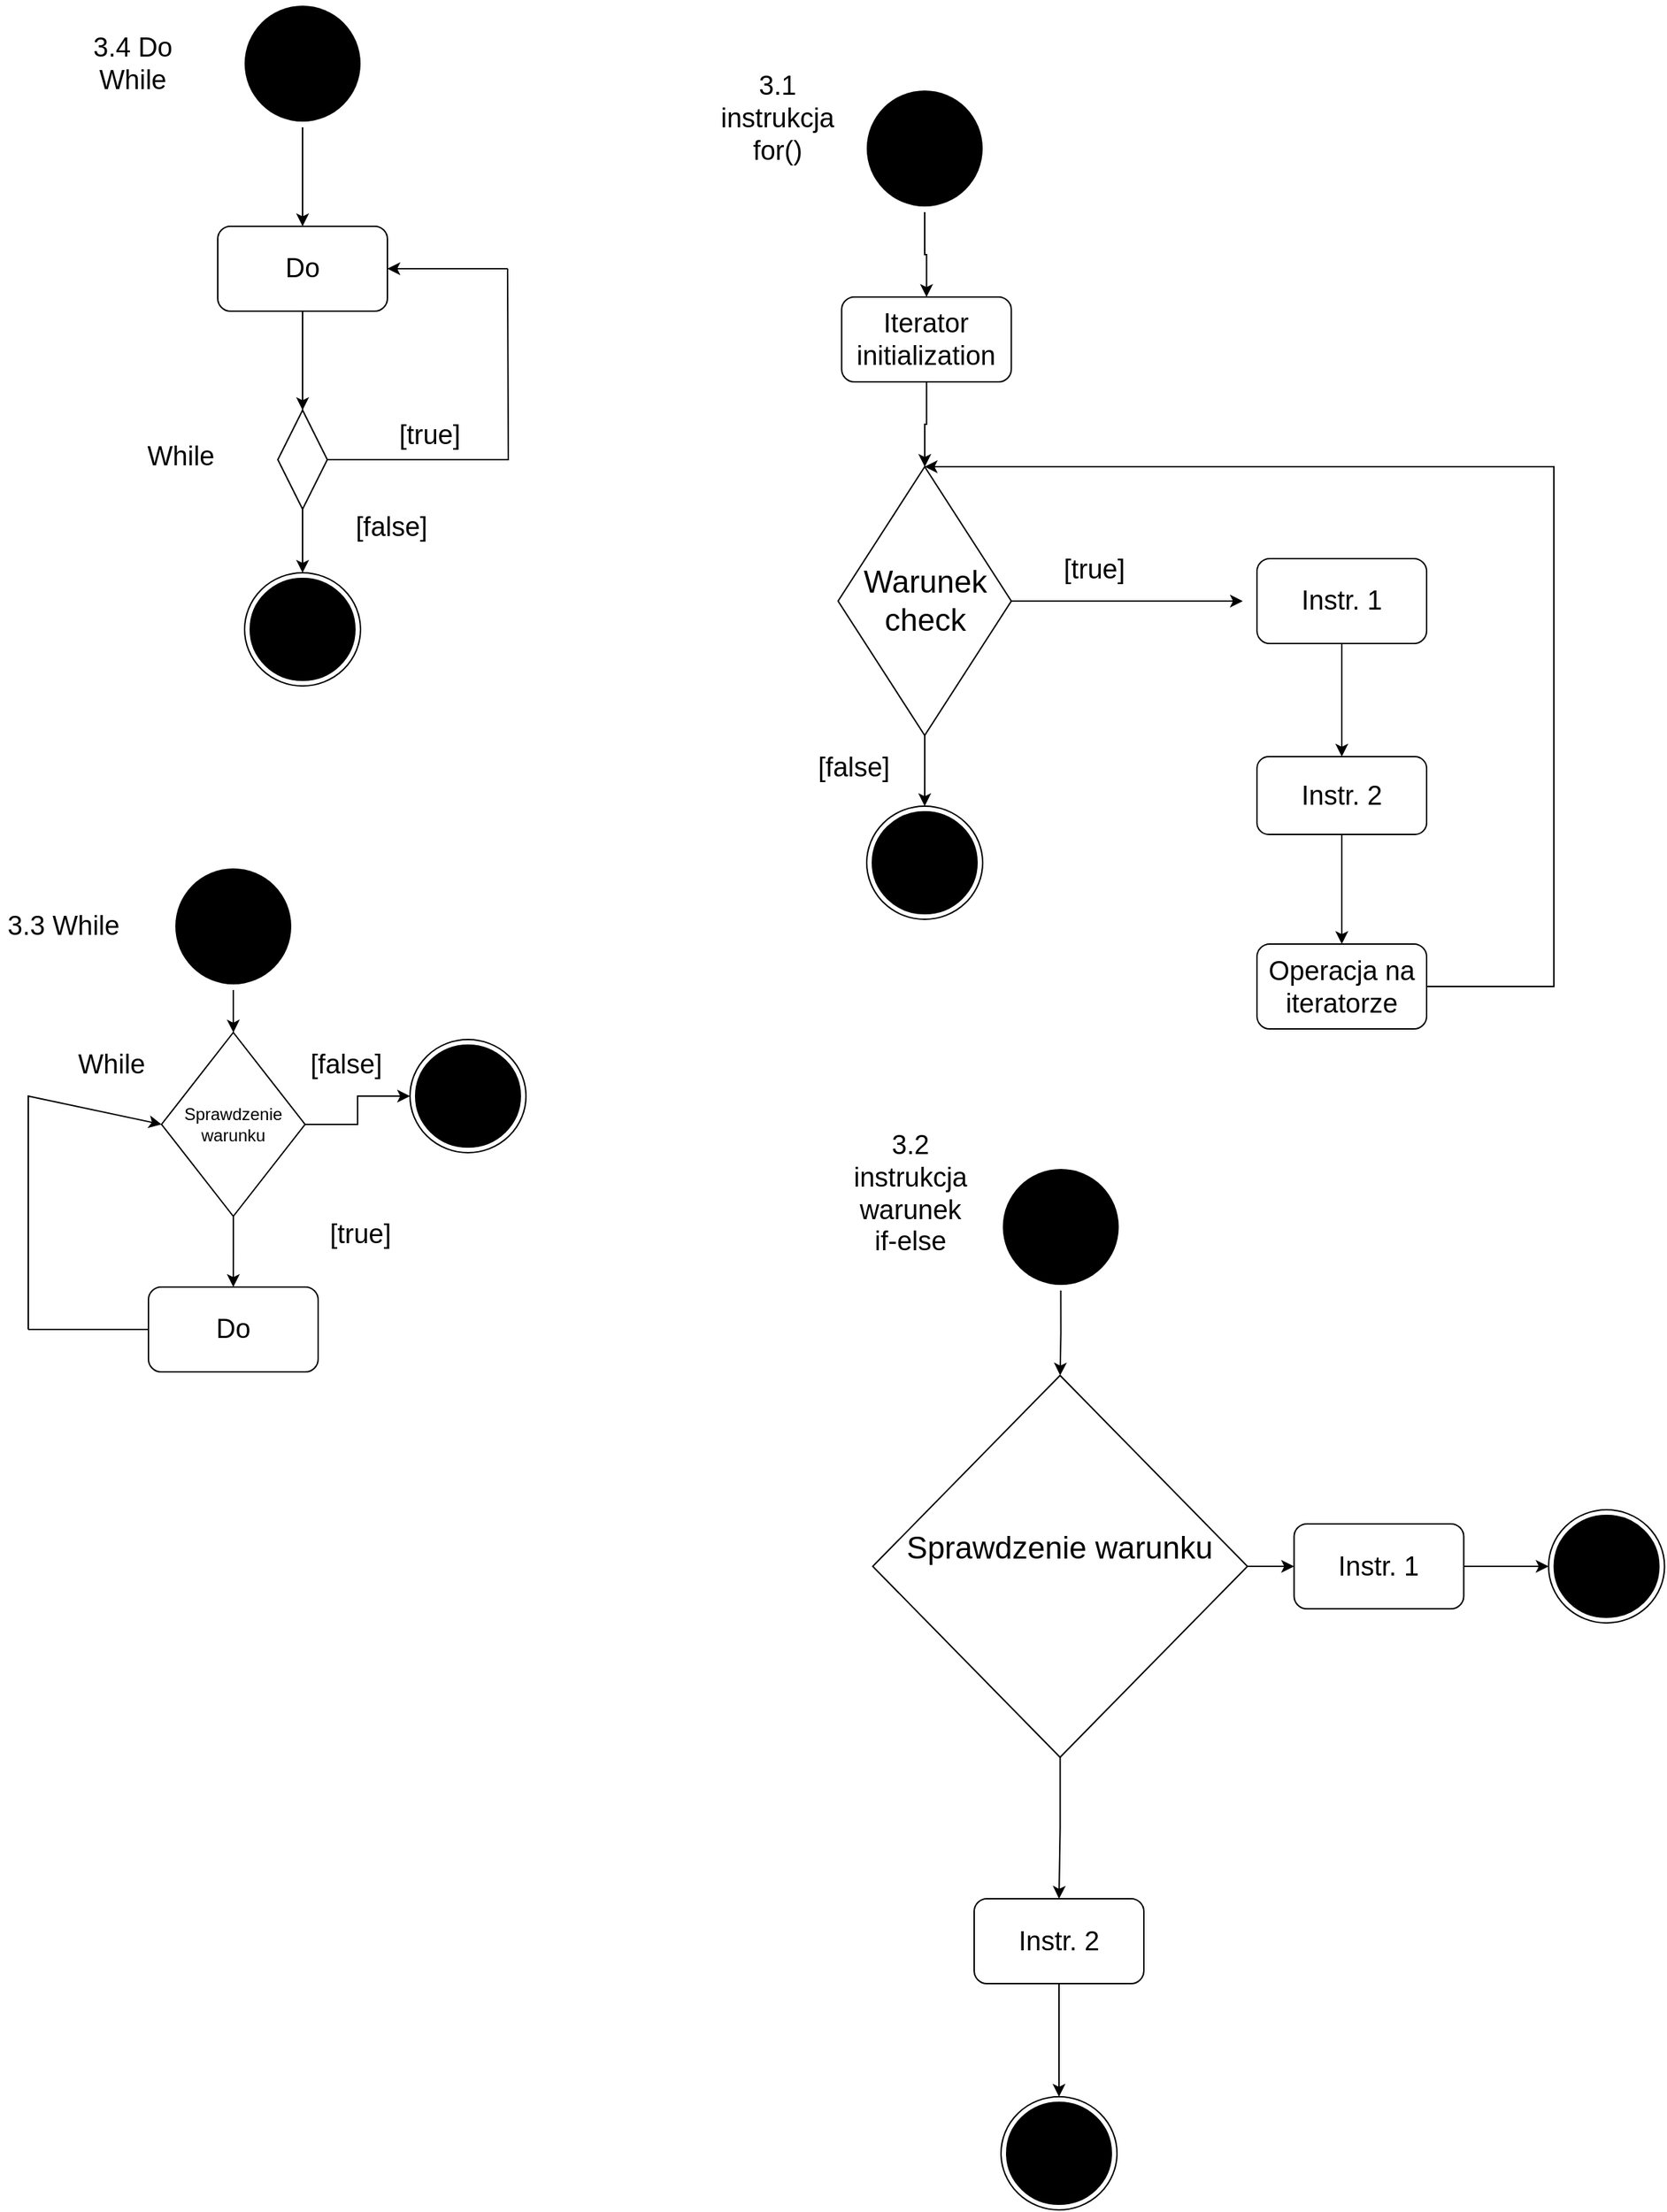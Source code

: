 <mxfile version="17.2.2" type="device"><diagram id="nRbtEQyVe0uKHEC1Wocz" name="Page-1"><mxGraphModel dx="836" dy="1416" grid="1" gridSize="10" guides="1" tooltips="1" connect="1" arrows="1" fold="1" page="1" pageScale="1" pageWidth="827" pageHeight="1169" math="0" shadow="0"><root><mxCell id="0"/><mxCell id="1" parent="0"/><mxCell id="nHjysK5G0czaQUxFvxfP-3" value="" style="edgeStyle=orthogonalEdgeStyle;rounded=0;orthogonalLoop=1;jettySize=auto;html=1;" edge="1" parent="1" source="nHjysK5G0czaQUxFvxfP-1" target="nHjysK5G0czaQUxFvxfP-2"><mxGeometry relative="1" as="geometry"/></mxCell><mxCell id="nHjysK5G0czaQUxFvxfP-1" value="" style="ellipse;html=1;shape=endState;fillColor=#000000;strokeColor=none;" vertex="1" parent="1"><mxGeometry x="210" y="100" width="90" height="90" as="geometry"/></mxCell><mxCell id="nHjysK5G0czaQUxFvxfP-5" value="" style="edgeStyle=orthogonalEdgeStyle;rounded=0;orthogonalLoop=1;jettySize=auto;html=1;" edge="1" parent="1" source="nHjysK5G0czaQUxFvxfP-2" target="nHjysK5G0czaQUxFvxfP-4"><mxGeometry relative="1" as="geometry"/></mxCell><mxCell id="nHjysK5G0czaQUxFvxfP-11" style="edgeStyle=orthogonalEdgeStyle;rounded=0;orthogonalLoop=1;jettySize=auto;html=1;fontSize=19;endArrow=none;endFill=0;startArrow=classic;startFill=1;" edge="1" parent="1" source="nHjysK5G0czaQUxFvxfP-2"><mxGeometry relative="1" as="geometry"><mxPoint x="400" y="290" as="targetPoint"/></mxGeometry></mxCell><mxCell id="nHjysK5G0czaQUxFvxfP-2" value="Do" style="rounded=1;whiteSpace=wrap;html=1;fontSize=19;" vertex="1" parent="1"><mxGeometry x="195" y="260" width="120" height="60" as="geometry"/></mxCell><mxCell id="nHjysK5G0czaQUxFvxfP-8" value="" style="edgeStyle=orthogonalEdgeStyle;rounded=0;orthogonalLoop=1;jettySize=auto;html=1;fontSize=19;" edge="1" parent="1" source="nHjysK5G0czaQUxFvxfP-4" target="nHjysK5G0czaQUxFvxfP-7"><mxGeometry relative="1" as="geometry"/></mxCell><mxCell id="nHjysK5G0czaQUxFvxfP-10" style="edgeStyle=orthogonalEdgeStyle;rounded=0;orthogonalLoop=1;jettySize=auto;html=1;fontSize=19;endArrow=none;endFill=0;" edge="1" parent="1" source="nHjysK5G0czaQUxFvxfP-4"><mxGeometry relative="1" as="geometry"><mxPoint x="400" y="290" as="targetPoint"/></mxGeometry></mxCell><mxCell id="nHjysK5G0czaQUxFvxfP-4" value="" style="rhombus;whiteSpace=wrap;html=1;" vertex="1" parent="1"><mxGeometry x="237.5" y="390" width="35" height="70" as="geometry"/></mxCell><mxCell id="nHjysK5G0czaQUxFvxfP-6" value="While" style="text;html=1;strokeColor=none;fillColor=none;align=center;verticalAlign=middle;whiteSpace=wrap;rounded=0;fontSize=19;" vertex="1" parent="1"><mxGeometry x="124" y="390" width="90" height="65" as="geometry"/></mxCell><mxCell id="nHjysK5G0czaQUxFvxfP-7" value="" style="ellipse;html=1;shape=endState;fillColor=#000000;strokeColor=#000000;" vertex="1" parent="1"><mxGeometry x="214" y="505" width="82" height="80" as="geometry"/></mxCell><mxCell id="nHjysK5G0czaQUxFvxfP-9" value="[false]" style="text;html=1;strokeColor=none;fillColor=none;align=center;verticalAlign=middle;whiteSpace=wrap;rounded=0;fontSize=19;" vertex="1" parent="1"><mxGeometry x="272.5" y="440" width="90" height="65" as="geometry"/></mxCell><mxCell id="nHjysK5G0czaQUxFvxfP-12" value="[true]" style="text;html=1;strokeColor=none;fillColor=none;align=center;verticalAlign=middle;whiteSpace=wrap;rounded=0;fontSize=19;" vertex="1" parent="1"><mxGeometry x="300" y="375" width="90" height="65" as="geometry"/></mxCell><mxCell id="nHjysK5G0czaQUxFvxfP-13" value="3.4 Do While" style="text;html=1;strokeColor=none;fillColor=none;align=center;verticalAlign=middle;whiteSpace=wrap;rounded=0;fontSize=19;" vertex="1" parent="1"><mxGeometry x="90" y="112.5" width="90" height="65" as="geometry"/></mxCell><mxCell id="nHjysK5G0czaQUxFvxfP-27" value="" style="edgeStyle=orthogonalEdgeStyle;rounded=0;orthogonalLoop=1;jettySize=auto;html=1;fontSize=19;startArrow=none;startFill=0;endArrow=classic;endFill=1;" edge="1" parent="1" source="nHjysK5G0czaQUxFvxfP-15" target="nHjysK5G0czaQUxFvxfP-21"><mxGeometry relative="1" as="geometry"/></mxCell><mxCell id="nHjysK5G0czaQUxFvxfP-15" value="" style="ellipse;html=1;shape=endState;fillColor=#000000;strokeColor=none;" vertex="1" parent="1"><mxGeometry x="161" y="710" width="90" height="90" as="geometry"/></mxCell><mxCell id="nHjysK5G0czaQUxFvxfP-28" value="" style="edgeStyle=orthogonalEdgeStyle;rounded=0;orthogonalLoop=1;jettySize=auto;html=1;fontSize=19;startArrow=none;startFill=0;endArrow=classic;endFill=1;" edge="1" parent="1" source="nHjysK5G0czaQUxFvxfP-21" target="nHjysK5G0czaQUxFvxfP-23"><mxGeometry relative="1" as="geometry"/></mxCell><mxCell id="nHjysK5G0czaQUxFvxfP-30" value="" style="edgeStyle=orthogonalEdgeStyle;rounded=0;orthogonalLoop=1;jettySize=auto;html=1;fontSize=19;startArrow=none;startFill=0;endArrow=classic;endFill=1;" edge="1" parent="1" source="nHjysK5G0czaQUxFvxfP-21" target="nHjysK5G0czaQUxFvxfP-29"><mxGeometry relative="1" as="geometry"/></mxCell><mxCell id="nHjysK5G0czaQUxFvxfP-21" value="Sprawdzenie warunku" style="rhombus;whiteSpace=wrap;html=1;" vertex="1" parent="1"><mxGeometry x="155.25" y="830" width="101.5" height="130" as="geometry"/></mxCell><mxCell id="nHjysK5G0czaQUxFvxfP-22" value="While" style="text;html=1;strokeColor=none;fillColor=none;align=center;verticalAlign=middle;whiteSpace=wrap;rounded=0;fontSize=19;" vertex="1" parent="1"><mxGeometry x="75" y="820" width="90" height="65" as="geometry"/></mxCell><mxCell id="nHjysK5G0czaQUxFvxfP-23" value="" style="ellipse;html=1;shape=endState;fillColor=#000000;strokeColor=#000000;" vertex="1" parent="1"><mxGeometry x="331" y="835" width="82" height="80" as="geometry"/></mxCell><mxCell id="nHjysK5G0czaQUxFvxfP-24" value="[false]" style="text;html=1;strokeColor=none;fillColor=none;align=center;verticalAlign=middle;whiteSpace=wrap;rounded=0;fontSize=19;" vertex="1" parent="1"><mxGeometry x="241" y="820" width="90" height="65" as="geometry"/></mxCell><mxCell id="nHjysK5G0czaQUxFvxfP-25" value="[true]" style="text;html=1;strokeColor=none;fillColor=none;align=center;verticalAlign=middle;whiteSpace=wrap;rounded=0;fontSize=19;" vertex="1" parent="1"><mxGeometry x="251" y="940" width="90" height="65" as="geometry"/></mxCell><mxCell id="nHjysK5G0czaQUxFvxfP-26" value="3.3 While" style="text;html=1;strokeColor=none;fillColor=none;align=center;verticalAlign=middle;whiteSpace=wrap;rounded=0;fontSize=19;" vertex="1" parent="1"><mxGeometry x="41" y="722.5" width="90" height="65" as="geometry"/></mxCell><mxCell id="nHjysK5G0czaQUxFvxfP-31" style="edgeStyle=orthogonalEdgeStyle;rounded=0;orthogonalLoop=1;jettySize=auto;html=1;fontSize=19;startArrow=none;startFill=0;endArrow=none;endFill=0;" edge="1" parent="1" source="nHjysK5G0czaQUxFvxfP-29"><mxGeometry relative="1" as="geometry"><mxPoint x="61" y="1040" as="targetPoint"/></mxGeometry></mxCell><mxCell id="nHjysK5G0czaQUxFvxfP-29" value="Do" style="rounded=1;whiteSpace=wrap;html=1;fontSize=19;" vertex="1" parent="1"><mxGeometry x="146" y="1010" width="120" height="60" as="geometry"/></mxCell><mxCell id="nHjysK5G0czaQUxFvxfP-32" value="" style="endArrow=classic;html=1;rounded=0;fontSize=19;entryX=0;entryY=0.5;entryDx=0;entryDy=0;" edge="1" parent="1" target="nHjysK5G0czaQUxFvxfP-21"><mxGeometry width="50" height="50" relative="1" as="geometry"><mxPoint x="61" y="1040" as="sourcePoint"/><mxPoint x="61" y="920" as="targetPoint"/><Array as="points"><mxPoint x="61" y="875"/></Array></mxGeometry></mxCell><mxCell id="nHjysK5G0czaQUxFvxfP-36" value="" style="edgeStyle=orthogonalEdgeStyle;rounded=0;orthogonalLoop=1;jettySize=auto;html=1;fontSize=19;startArrow=none;startFill=0;endArrow=classic;endFill=1;" edge="1" parent="1" source="nHjysK5G0czaQUxFvxfP-33" target="nHjysK5G0czaQUxFvxfP-35"><mxGeometry relative="1" as="geometry"/></mxCell><mxCell id="nHjysK5G0czaQUxFvxfP-33" value="" style="ellipse;html=1;shape=endState;fillColor=#000000;strokeColor=none;" vertex="1" parent="1"><mxGeometry x="650" y="160" width="90" height="90" as="geometry"/></mxCell><mxCell id="nHjysK5G0czaQUxFvxfP-39" value="" style="edgeStyle=orthogonalEdgeStyle;rounded=0;orthogonalLoop=1;jettySize=auto;html=1;fontSize=22;startArrow=none;startFill=0;endArrow=classic;endFill=1;" edge="1" parent="1" source="nHjysK5G0czaQUxFvxfP-34" target="nHjysK5G0czaQUxFvxfP-38"><mxGeometry relative="1" as="geometry"/></mxCell><mxCell id="nHjysK5G0czaQUxFvxfP-41" style="edgeStyle=orthogonalEdgeStyle;rounded=0;orthogonalLoop=1;jettySize=auto;html=1;fontSize=22;startArrow=none;startFill=0;endArrow=classic;endFill=1;" edge="1" parent="1" source="nHjysK5G0czaQUxFvxfP-34"><mxGeometry relative="1" as="geometry"><mxPoint x="920" y="525.0" as="targetPoint"/></mxGeometry></mxCell><mxCell id="nHjysK5G0czaQUxFvxfP-34" value="&lt;font style=&quot;font-size: 22px&quot;&gt;Warunek check&lt;/font&gt;" style="rhombus;whiteSpace=wrap;html=1;" vertex="1" parent="1"><mxGeometry x="633.75" y="430" width="122.5" height="190" as="geometry"/></mxCell><mxCell id="nHjysK5G0czaQUxFvxfP-37" value="" style="edgeStyle=orthogonalEdgeStyle;rounded=0;orthogonalLoop=1;jettySize=auto;html=1;fontSize=19;startArrow=none;startFill=0;endArrow=classic;endFill=1;" edge="1" parent="1" source="nHjysK5G0czaQUxFvxfP-35" target="nHjysK5G0czaQUxFvxfP-34"><mxGeometry relative="1" as="geometry"/></mxCell><mxCell id="nHjysK5G0czaQUxFvxfP-35" value="Iterator initialization" style="rounded=1;whiteSpace=wrap;html=1;fontSize=19;" vertex="1" parent="1"><mxGeometry x="636.25" y="310" width="120" height="60" as="geometry"/></mxCell><mxCell id="nHjysK5G0czaQUxFvxfP-38" value="" style="ellipse;html=1;shape=endState;fillColor=#000000;strokeColor=#000000;" vertex="1" parent="1"><mxGeometry x="654" y="670" width="82" height="80" as="geometry"/></mxCell><mxCell id="nHjysK5G0czaQUxFvxfP-40" value="[false]" style="text;html=1;strokeColor=none;fillColor=none;align=center;verticalAlign=middle;whiteSpace=wrap;rounded=0;fontSize=19;" vertex="1" parent="1"><mxGeometry x="600" y="610" width="90" height="65" as="geometry"/></mxCell><mxCell id="nHjysK5G0czaQUxFvxfP-44" value="" style="edgeStyle=orthogonalEdgeStyle;rounded=0;orthogonalLoop=1;jettySize=auto;html=1;fontSize=22;startArrow=none;startFill=0;endArrow=classic;endFill=1;" edge="1" parent="1" source="nHjysK5G0czaQUxFvxfP-42" target="nHjysK5G0czaQUxFvxfP-43"><mxGeometry relative="1" as="geometry"/></mxCell><mxCell id="nHjysK5G0czaQUxFvxfP-42" value="Instr. 1" style="rounded=1;whiteSpace=wrap;html=1;fontSize=19;" vertex="1" parent="1"><mxGeometry x="930" y="495" width="120" height="60" as="geometry"/></mxCell><mxCell id="nHjysK5G0czaQUxFvxfP-46" value="" style="edgeStyle=orthogonalEdgeStyle;rounded=0;orthogonalLoop=1;jettySize=auto;html=1;fontSize=22;startArrow=none;startFill=0;endArrow=classic;endFill=1;" edge="1" parent="1" source="nHjysK5G0czaQUxFvxfP-43" target="nHjysK5G0czaQUxFvxfP-45"><mxGeometry relative="1" as="geometry"/></mxCell><mxCell id="nHjysK5G0czaQUxFvxfP-43" value="Instr. 2" style="whiteSpace=wrap;html=1;fontSize=19;rounded=1;" vertex="1" parent="1"><mxGeometry x="930" y="635" width="120" height="55" as="geometry"/></mxCell><mxCell id="nHjysK5G0czaQUxFvxfP-47" style="edgeStyle=orthogonalEdgeStyle;rounded=0;orthogonalLoop=1;jettySize=auto;html=1;fontSize=22;startArrow=none;startFill=0;endArrow=classic;endFill=1;entryX=0.5;entryY=0;entryDx=0;entryDy=0;" edge="1" parent="1" source="nHjysK5G0czaQUxFvxfP-45" target="nHjysK5G0czaQUxFvxfP-34"><mxGeometry relative="1" as="geometry"><mxPoint x="750" y="330" as="targetPoint"/><Array as="points"><mxPoint x="1140" y="797"/><mxPoint x="1140" y="430"/></Array></mxGeometry></mxCell><mxCell id="nHjysK5G0czaQUxFvxfP-45" value="Operacja na iteratorze" style="whiteSpace=wrap;html=1;fontSize=19;rounded=1;" vertex="1" parent="1"><mxGeometry x="930" y="767.5" width="120" height="60" as="geometry"/></mxCell><mxCell id="nHjysK5G0czaQUxFvxfP-49" value="[true]" style="text;html=1;strokeColor=none;fillColor=none;align=center;verticalAlign=middle;whiteSpace=wrap;rounded=0;fontSize=19;" vertex="1" parent="1"><mxGeometry x="770" y="470" width="90" height="65" as="geometry"/></mxCell><mxCell id="nHjysK5G0czaQUxFvxfP-50" value="3.1 instrukcja for()" style="text;html=1;strokeColor=none;fillColor=none;align=center;verticalAlign=middle;whiteSpace=wrap;rounded=0;fontSize=19;" vertex="1" parent="1"><mxGeometry x="546.25" y="150" width="90" height="67.5" as="geometry"/></mxCell><mxCell id="nHjysK5G0czaQUxFvxfP-51" value="3.2 instrukcja warunek if-else" style="text;html=1;strokeColor=none;fillColor=none;align=center;verticalAlign=middle;whiteSpace=wrap;rounded=0;fontSize=19;" vertex="1" parent="1"><mxGeometry x="640" y="910" width="90" height="67.5" as="geometry"/></mxCell><mxCell id="nHjysK5G0czaQUxFvxfP-54" value="" style="edgeStyle=orthogonalEdgeStyle;rounded=0;orthogonalLoop=1;jettySize=auto;html=1;fontSize=22;startArrow=none;startFill=0;endArrow=classic;endFill=1;" edge="1" parent="1" source="nHjysK5G0czaQUxFvxfP-52" target="nHjysK5G0czaQUxFvxfP-53"><mxGeometry relative="1" as="geometry"/></mxCell><mxCell id="nHjysK5G0czaQUxFvxfP-52" value="" style="ellipse;html=1;shape=endState;fillColor=#000000;strokeColor=none;" vertex="1" parent="1"><mxGeometry x="746.25" y="922.5" width="90" height="90" as="geometry"/></mxCell><mxCell id="nHjysK5G0czaQUxFvxfP-59" value="" style="edgeStyle=orthogonalEdgeStyle;rounded=0;orthogonalLoop=1;jettySize=auto;html=1;fontSize=22;startArrow=none;startFill=0;endArrow=classic;endFill=1;" edge="1" parent="1" source="nHjysK5G0czaQUxFvxfP-53" target="nHjysK5G0czaQUxFvxfP-55"><mxGeometry relative="1" as="geometry"/></mxCell><mxCell id="nHjysK5G0czaQUxFvxfP-61" style="edgeStyle=orthogonalEdgeStyle;rounded=0;orthogonalLoop=1;jettySize=auto;html=1;entryX=0.5;entryY=0;entryDx=0;entryDy=0;fontSize=22;startArrow=none;startFill=0;endArrow=classic;endFill=1;" edge="1" parent="1" source="nHjysK5G0czaQUxFvxfP-53" target="nHjysK5G0czaQUxFvxfP-56"><mxGeometry relative="1" as="geometry"/></mxCell><mxCell id="nHjysK5G0czaQUxFvxfP-53" value="&lt;div&gt;Sprawdzenie warunku&lt;/div&gt;&lt;div&gt;&lt;br&gt;&lt;/div&gt;" style="rhombus;whiteSpace=wrap;html=1;fontSize=22;strokeColor=#000000;direction=south;" vertex="1" parent="1"><mxGeometry x="658.25" y="1072.5" width="265" height="270" as="geometry"/></mxCell><mxCell id="nHjysK5G0czaQUxFvxfP-60" style="edgeStyle=orthogonalEdgeStyle;rounded=0;orthogonalLoop=1;jettySize=auto;html=1;entryX=0;entryY=0.5;entryDx=0;entryDy=0;fontSize=22;startArrow=none;startFill=0;endArrow=classic;endFill=1;" edge="1" parent="1" source="nHjysK5G0czaQUxFvxfP-55" target="nHjysK5G0czaQUxFvxfP-58"><mxGeometry relative="1" as="geometry"/></mxCell><mxCell id="nHjysK5G0czaQUxFvxfP-55" value="Instr. 1" style="rounded=1;whiteSpace=wrap;html=1;fontSize=19;" vertex="1" parent="1"><mxGeometry x="956.25" y="1177.5" width="120" height="60" as="geometry"/></mxCell><mxCell id="nHjysK5G0czaQUxFvxfP-62" value="" style="edgeStyle=orthogonalEdgeStyle;rounded=0;orthogonalLoop=1;jettySize=auto;html=1;fontSize=22;startArrow=none;startFill=0;endArrow=classic;endFill=1;" edge="1" parent="1" source="nHjysK5G0czaQUxFvxfP-56" target="nHjysK5G0czaQUxFvxfP-57"><mxGeometry relative="1" as="geometry"/></mxCell><mxCell id="nHjysK5G0czaQUxFvxfP-56" value="Instr. 2" style="rounded=1;whiteSpace=wrap;html=1;fontSize=19;" vertex="1" parent="1"><mxGeometry x="730" y="1442.5" width="120" height="60" as="geometry"/></mxCell><mxCell id="nHjysK5G0czaQUxFvxfP-57" value="" style="ellipse;html=1;shape=endState;fillColor=#000000;strokeColor=#000000;" vertex="1" parent="1"><mxGeometry x="749" y="1582.5" width="82" height="80" as="geometry"/></mxCell><mxCell id="nHjysK5G0czaQUxFvxfP-58" value="" style="ellipse;html=1;shape=endState;fillColor=#000000;strokeColor=#000000;" vertex="1" parent="1"><mxGeometry x="1136.25" y="1167.5" width="82" height="80" as="geometry"/></mxCell></root></mxGraphModel></diagram></mxfile>